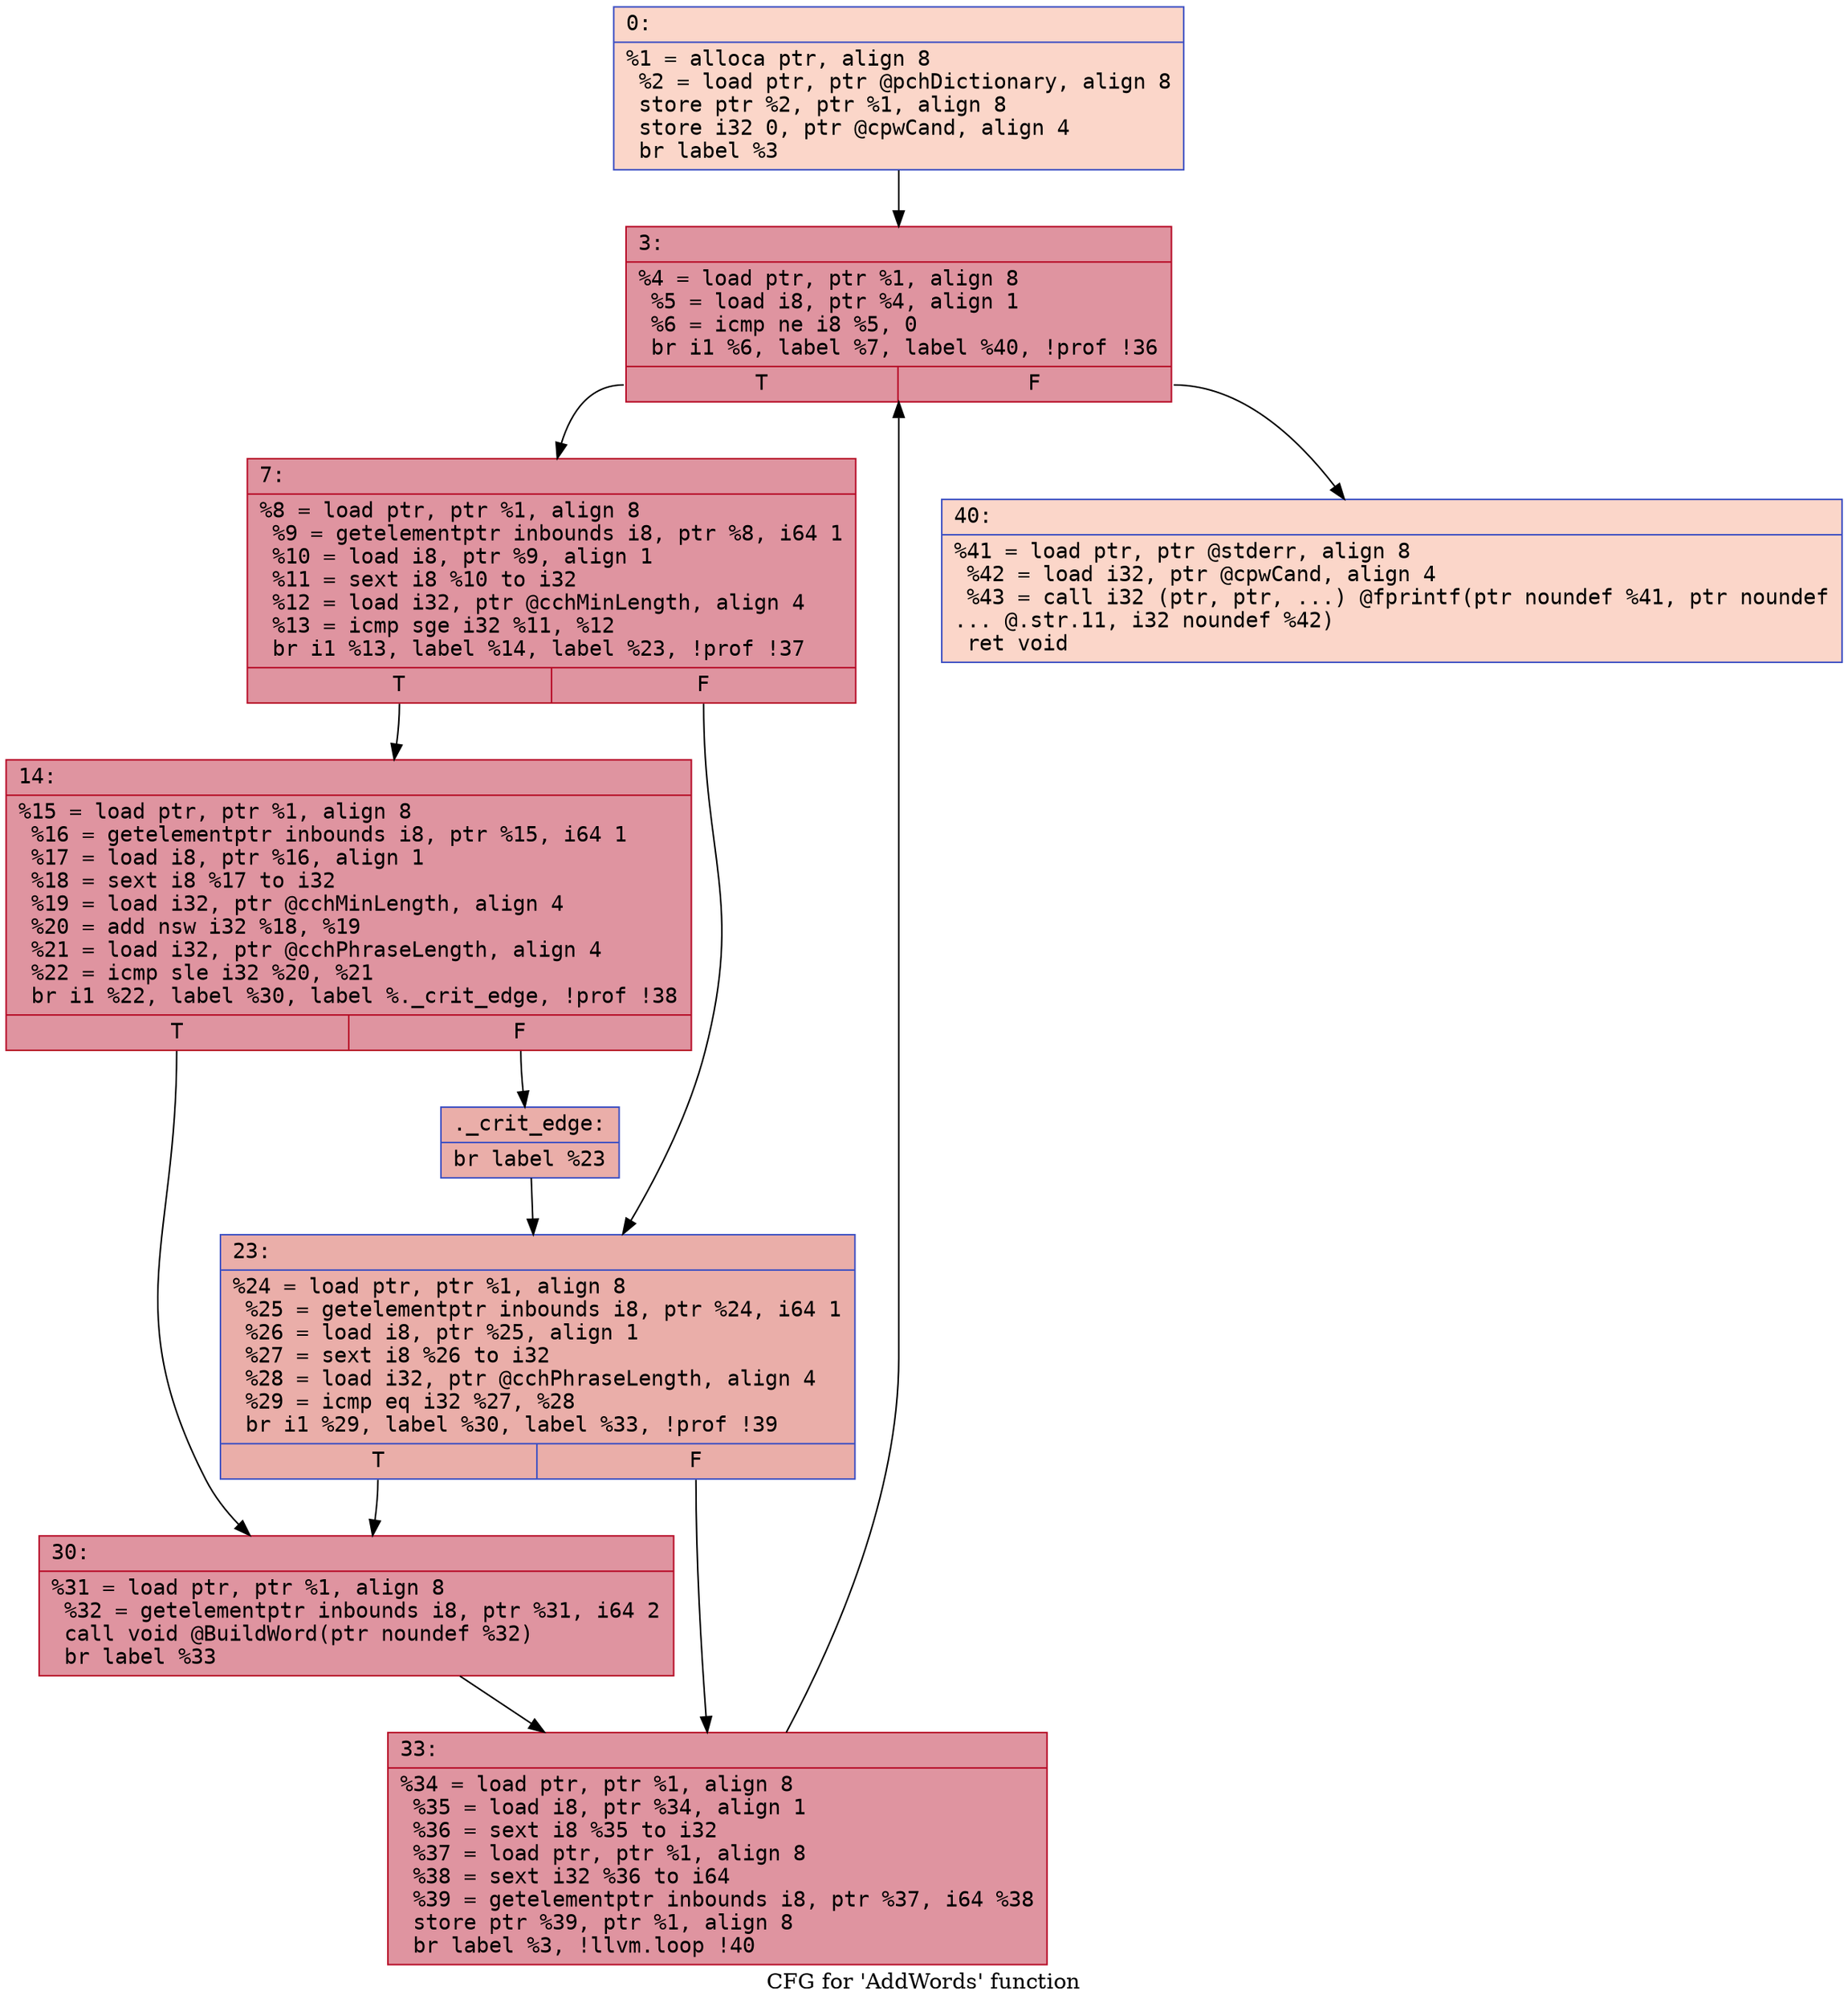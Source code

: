 digraph "CFG for 'AddWords' function" {
	label="CFG for 'AddWords' function";

	Node0x56107a839110 [shape=record,color="#3d50c3ff", style=filled, fillcolor="#f6a38570" fontname="Courier",label="{0:\l|  %1 = alloca ptr, align 8\l  %2 = load ptr, ptr @pchDictionary, align 8\l  store ptr %2, ptr %1, align 8\l  store i32 0, ptr @cpwCand, align 4\l  br label %3\l}"];
	Node0x56107a839110 -> Node0x56107a839160[tooltip="0 -> 3\nProbability 100.00%" ];
	Node0x56107a839160 [shape=record,color="#b70d28ff", style=filled, fillcolor="#b70d2870" fontname="Courier",label="{3:\l|  %4 = load ptr, ptr %1, align 8\l  %5 = load i8, ptr %4, align 1\l  %6 = icmp ne i8 %5, 0\l  br i1 %6, label %7, label %40, !prof !36\l|{<s0>T|<s1>F}}"];
	Node0x56107a839160:s0 -> Node0x56107a8391b0[tooltip="3 -> 7\nProbability 100.00%" ];
	Node0x56107a839160:s1 -> Node0x56107a839390[tooltip="3 -> 40\nProbability 0.00%" ];
	Node0x56107a8391b0 [shape=record,color="#b70d28ff", style=filled, fillcolor="#b70d2870" fontname="Courier",label="{7:\l|  %8 = load ptr, ptr %1, align 8\l  %9 = getelementptr inbounds i8, ptr %8, i64 1\l  %10 = load i8, ptr %9, align 1\l  %11 = sext i8 %10 to i32\l  %12 = load i32, ptr @cchMinLength, align 4\l  %13 = icmp sge i32 %11, %12\l  br i1 %13, label %14, label %23, !prof !37\l|{<s0>T|<s1>F}}"];
	Node0x56107a8391b0:s0 -> Node0x56107a839200[tooltip="7 -> 14\nProbability 99.35%" ];
	Node0x56107a8391b0:s1 -> Node0x56107a8392a0[tooltip="7 -> 23\nProbability 0.65%" ];
	Node0x56107a839200 [shape=record,color="#b70d28ff", style=filled, fillcolor="#b70d2870" fontname="Courier",label="{14:\l|  %15 = load ptr, ptr %1, align 8\l  %16 = getelementptr inbounds i8, ptr %15, i64 1\l  %17 = load i8, ptr %16, align 1\l  %18 = sext i8 %17 to i32\l  %19 = load i32, ptr @cchMinLength, align 4\l  %20 = add nsw i32 %18, %19\l  %21 = load i32, ptr @cchPhraseLength, align 4\l  %22 = icmp sle i32 %20, %21\l  br i1 %22, label %30, label %._crit_edge, !prof !38\l|{<s0>T|<s1>F}}"];
	Node0x56107a839200:s0 -> Node0x56107a8392f0[tooltip="14 -> 30\nProbability 92.60%" ];
	Node0x56107a839200:s1 -> Node0x56107a839250[tooltip="14 -> ._crit_edge\nProbability 7.40%" ];
	Node0x56107a839250 [shape=record,color="#3d50c3ff", style=filled, fillcolor="#d0473d70" fontname="Courier",label="{._crit_edge:\l|  br label %23\l}"];
	Node0x56107a839250 -> Node0x56107a8392a0[tooltip="._crit_edge -> 23\nProbability 100.00%" ];
	Node0x56107a8392a0 [shape=record,color="#3d50c3ff", style=filled, fillcolor="#d0473d70" fontname="Courier",label="{23:\l|  %24 = load ptr, ptr %1, align 8\l  %25 = getelementptr inbounds i8, ptr %24, i64 1\l  %26 = load i8, ptr %25, align 1\l  %27 = sext i8 %26 to i32\l  %28 = load i32, ptr @cchPhraseLength, align 4\l  %29 = icmp eq i32 %27, %28\l  br i1 %29, label %30, label %33, !prof !39\l|{<s0>T|<s1>F}}"];
	Node0x56107a8392a0:s0 -> Node0x56107a8392f0[tooltip="23 -> 30\nProbability 13.04%" ];
	Node0x56107a8392a0:s1 -> Node0x56107a839340[tooltip="23 -> 33\nProbability 86.96%" ];
	Node0x56107a8392f0 [shape=record,color="#b70d28ff", style=filled, fillcolor="#b70d2870" fontname="Courier",label="{30:\l|  %31 = load ptr, ptr %1, align 8\l  %32 = getelementptr inbounds i8, ptr %31, i64 2\l  call void @BuildWord(ptr noundef %32)\l  br label %33\l}"];
	Node0x56107a8392f0 -> Node0x56107a839340[tooltip="30 -> 33\nProbability 100.00%" ];
	Node0x56107a839340 [shape=record,color="#b70d28ff", style=filled, fillcolor="#b70d2870" fontname="Courier",label="{33:\l|  %34 = load ptr, ptr %1, align 8\l  %35 = load i8, ptr %34, align 1\l  %36 = sext i8 %35 to i32\l  %37 = load ptr, ptr %1, align 8\l  %38 = sext i32 %36 to i64\l  %39 = getelementptr inbounds i8, ptr %37, i64 %38\l  store ptr %39, ptr %1, align 8\l  br label %3, !llvm.loop !40\l}"];
	Node0x56107a839340 -> Node0x56107a839160[tooltip="33 -> 3\nProbability 100.00%" ];
	Node0x56107a839390 [shape=record,color="#3d50c3ff", style=filled, fillcolor="#f6a38570" fontname="Courier",label="{40:\l|  %41 = load ptr, ptr @stderr, align 8\l  %42 = load i32, ptr @cpwCand, align 4\l  %43 = call i32 (ptr, ptr, ...) @fprintf(ptr noundef %41, ptr noundef\l... @.str.11, i32 noundef %42)\l  ret void\l}"];
}
